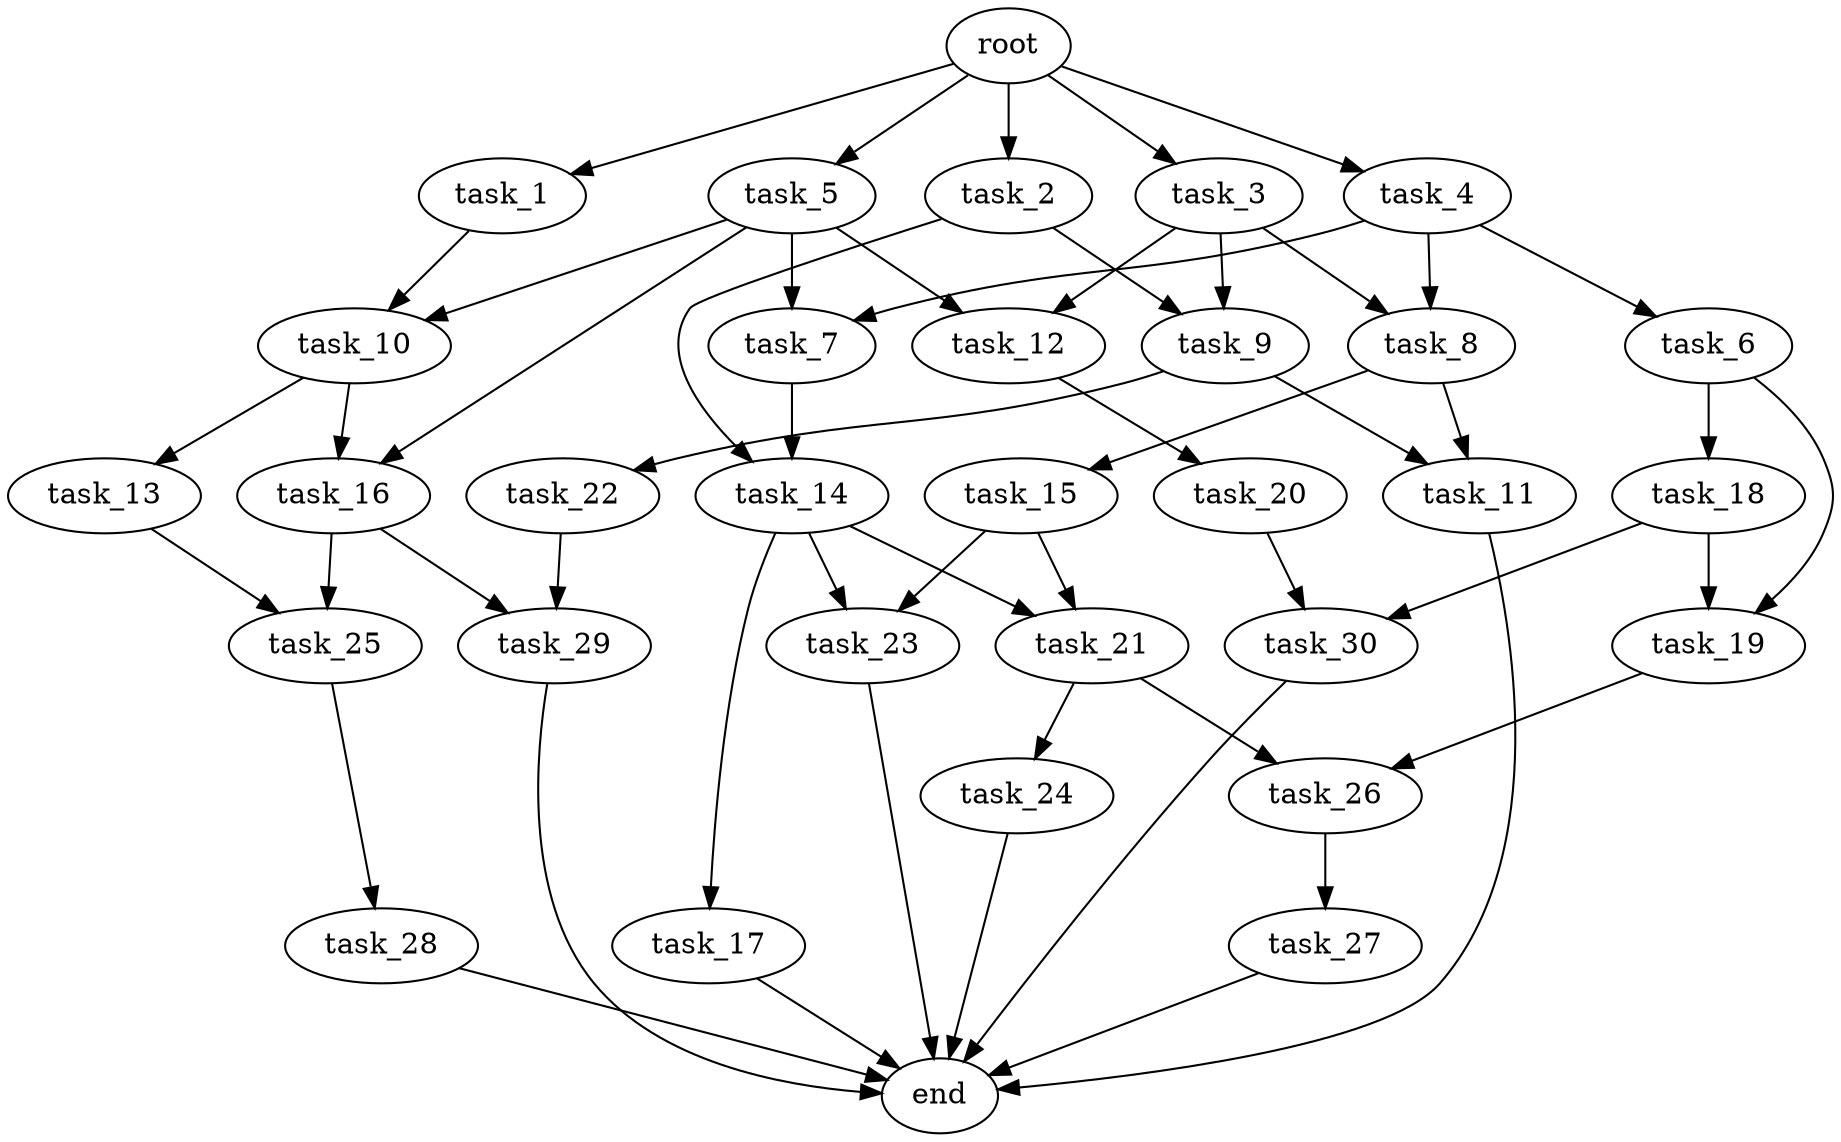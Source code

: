 digraph G {
  root [size="0.000000e+00"];
  task_1 [size="9.516489e+09"];
  task_2 [size="5.613274e+08"];
  task_3 [size="7.756753e+09"];
  task_4 [size="7.147756e+08"];
  task_5 [size="4.701998e+09"];
  task_6 [size="1.922731e+09"];
  task_7 [size="8.415551e+09"];
  task_8 [size="8.172690e+09"];
  task_9 [size="8.282692e+09"];
  task_10 [size="1.220494e+09"];
  task_11 [size="7.681689e+09"];
  task_12 [size="2.490375e+09"];
  task_13 [size="7.712482e+09"];
  task_14 [size="4.430166e+09"];
  task_15 [size="7.376453e+09"];
  task_16 [size="3.360694e+08"];
  task_17 [size="4.608886e+09"];
  task_18 [size="7.710189e+09"];
  task_19 [size="5.211870e+09"];
  task_20 [size="9.821176e+09"];
  task_21 [size="4.728783e+09"];
  task_22 [size="6.814742e+09"];
  task_23 [size="3.121782e+09"];
  task_24 [size="3.231309e+09"];
  task_25 [size="6.292013e+09"];
  task_26 [size="4.228170e+08"];
  task_27 [size="9.374272e+09"];
  task_28 [size="5.209742e+09"];
  task_29 [size="2.533874e+09"];
  task_30 [size="6.385562e+09"];
  end [size="0.000000e+00"];

  root -> task_1 [size="1.000000e-12"];
  root -> task_2 [size="1.000000e-12"];
  root -> task_3 [size="1.000000e-12"];
  root -> task_4 [size="1.000000e-12"];
  root -> task_5 [size="1.000000e-12"];
  task_1 -> task_10 [size="6.102468e+07"];
  task_2 -> task_9 [size="4.141346e+08"];
  task_2 -> task_14 [size="2.215083e+08"];
  task_3 -> task_8 [size="4.086345e+08"];
  task_3 -> task_9 [size="4.141346e+08"];
  task_3 -> task_12 [size="1.245187e+08"];
  task_4 -> task_6 [size="1.922731e+08"];
  task_4 -> task_7 [size="4.207776e+08"];
  task_4 -> task_8 [size="4.086345e+08"];
  task_5 -> task_7 [size="4.207776e+08"];
  task_5 -> task_10 [size="6.102468e+07"];
  task_5 -> task_12 [size="1.245187e+08"];
  task_5 -> task_16 [size="1.680347e+07"];
  task_6 -> task_18 [size="7.710189e+08"];
  task_6 -> task_19 [size="2.605935e+08"];
  task_7 -> task_14 [size="2.215083e+08"];
  task_8 -> task_11 [size="3.840844e+08"];
  task_8 -> task_15 [size="7.376453e+08"];
  task_9 -> task_11 [size="3.840844e+08"];
  task_9 -> task_22 [size="6.814742e+08"];
  task_10 -> task_13 [size="7.712482e+08"];
  task_10 -> task_16 [size="1.680347e+07"];
  task_11 -> end [size="1.000000e-12"];
  task_12 -> task_20 [size="9.821176e+08"];
  task_13 -> task_25 [size="3.146007e+08"];
  task_14 -> task_17 [size="4.608886e+08"];
  task_14 -> task_21 [size="2.364391e+08"];
  task_14 -> task_23 [size="1.560891e+08"];
  task_15 -> task_21 [size="2.364391e+08"];
  task_15 -> task_23 [size="1.560891e+08"];
  task_16 -> task_25 [size="3.146007e+08"];
  task_16 -> task_29 [size="1.266937e+08"];
  task_17 -> end [size="1.000000e-12"];
  task_18 -> task_19 [size="2.605935e+08"];
  task_18 -> task_30 [size="3.192781e+08"];
  task_19 -> task_26 [size="2.114085e+07"];
  task_20 -> task_30 [size="3.192781e+08"];
  task_21 -> task_24 [size="3.231309e+08"];
  task_21 -> task_26 [size="2.114085e+07"];
  task_22 -> task_29 [size="1.266937e+08"];
  task_23 -> end [size="1.000000e-12"];
  task_24 -> end [size="1.000000e-12"];
  task_25 -> task_28 [size="5.209742e+08"];
  task_26 -> task_27 [size="9.374272e+08"];
  task_27 -> end [size="1.000000e-12"];
  task_28 -> end [size="1.000000e-12"];
  task_29 -> end [size="1.000000e-12"];
  task_30 -> end [size="1.000000e-12"];
}
